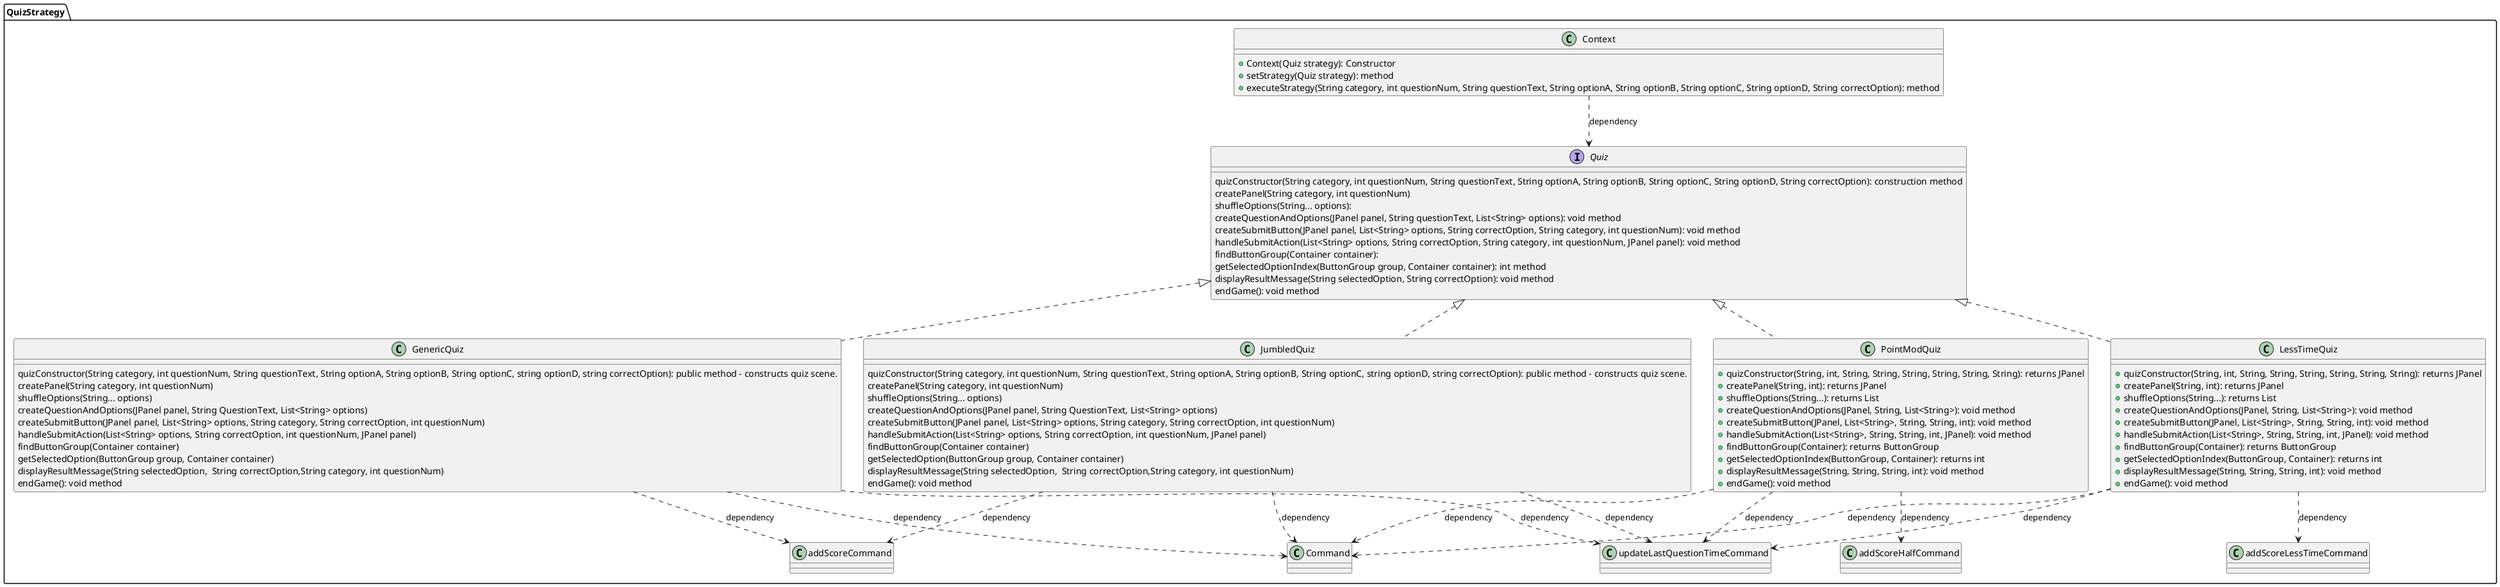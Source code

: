 @startuml QuizStrategy_diagram

package QuizStrategy {
    class Context {
        +Context(Quiz strategy): Constructor
        +setStrategy(Quiz strategy): method 
        +executeStrategy(String category, int questionNum, String questionText, String optionA, String optionB, String optionC, String optionD, String correctOption): method
    }
    Context ..> Quiz : dependency

    class GenericQuiz implements Quiz {
        quizConstructor(String category, int questionNum, String questionText, String optionA, String optionB, String optionC, string optionD, string correctOption): public method - constructs quiz scene.
        createPanel(String category, int questionNum)
        shuffleOptions(String... options)
        createQuestionAndOptions(JPanel panel, String QuestionText, List<String> options)
        createSubmitButton(JPanel panel, List<String> options, String category, String correctOption, int questionNum)
        handleSubmitAction(List<String> options, String correctOption, int questionNum, JPanel panel)
        findButtonGroup(Container container)
        getSelectedOption(ButtonGroup group, Container container)
        displayResultMessage(String selectedOption,  String correctOption,String category, int questionNum)
        endGame(): void method
    }
    GenericQuiz ..> addScoreCommand : dependency
    GenericQuiz ..> updateLastQuestionTimeCommand : dependency
    GenericQuiz ..> Command : dependency


    class JumbledQuiz implements Quiz {
        quizConstructor(String category, int questionNum, String questionText, String optionA, String optionB, String optionC, string optionD, string correctOption): public method - constructs quiz scene.
        createPanel(String category, int questionNum)
        shuffleOptions(String... options)
        createQuestionAndOptions(JPanel panel, String QuestionText, List<String> options)
        createSubmitButton(JPanel panel, List<String> options, String category, String correctOption, int questionNum)
        handleSubmitAction(List<String> options, String correctOption, int questionNum, JPanel panel)
        findButtonGroup(Container container)
        getSelectedOption(ButtonGroup group, Container container)
        displayResultMessage(String selectedOption,  String correctOption,String category, int questionNum)
        endGame(): void method
    }
    JumbledQuiz ..> addScoreCommand : dependency
    JumbledQuiz ..> updateLastQuestionTimeCommand : dependency
    JumbledQuiz ..> Command : dependency

    class LessTimeQuiz implements Quiz {
        +quizConstructor(String, int, String, String, String, String, String, String): returns JPanel
        +createPanel(String, int): returns JPanel
        +shuffleOptions(String...): returns List
        +createQuestionAndOptions(JPanel, String, List<String>): void method
        +createSubmitButton(JPanel, List<String>, String, String, int): void method
        +handleSubmitAction(List<String>, String, String, int, JPanel): void method
        +findButtonGroup(Container): returns ButtonGroup
        +getSelectedOptionIndex(ButtonGroup, Container): returns int
        +displayResultMessage(String, String, String, int): void method
        +endGame(): void method
    }
    LessTimeQuiz ..> addScoreLessTimeCommand : dependency
    LessTimeQuiz ..> updateLastQuestionTimeCommand : dependency
    LessTimeQuiz ..> Command : dependency

    class PointModQuiz implements Quiz {
        +quizConstructor(String, int, String, String, String, String, String, String): returns JPanel
        +createPanel(String, int): returns JPanel
        +shuffleOptions(String...): returns List
        +createQuestionAndOptions(JPanel, String, List<String>): void method
        +createSubmitButton(JPanel, List<String>, String, String, int): void method
        +handleSubmitAction(List<String>, String, String, int, JPanel): void method
        +findButtonGroup(Container): returns ButtonGroup
        +getSelectedOptionIndex(ButtonGroup, Container): returns int
        +displayResultMessage(String, String, String, int): void method
        +endGame(): void method
    }
    PointModQuiz ..> addScoreHalfCommand : dependency
    PointModQuiz ..> updateLastQuestionTimeCommand : dependency
    PointModQuiz ..> Command : dependency

    interface Quiz {
        quizConstructor(String category, int questionNum, String questionText, String optionA, String optionB, String optionC, String optionD, String correctOption): construction method
        createPanel(String category, int questionNum)
        shuffleOptions(String... options): 
        createQuestionAndOptions(JPanel panel, String questionText, List<String> options): void method
        createSubmitButton(JPanel panel, List<String> options, String correctOption, String category, int questionNum): void method
        handleSubmitAction(List<String> options, String correctOption, String category, int questionNum, JPanel panel): void method
        findButtonGroup(Container container): 
        getSelectedOptionIndex(ButtonGroup group, Container container): int method 
        displayResultMessage(String selectedOption, String correctOption): void method
        endGame(): void method
    }
}


@enduml